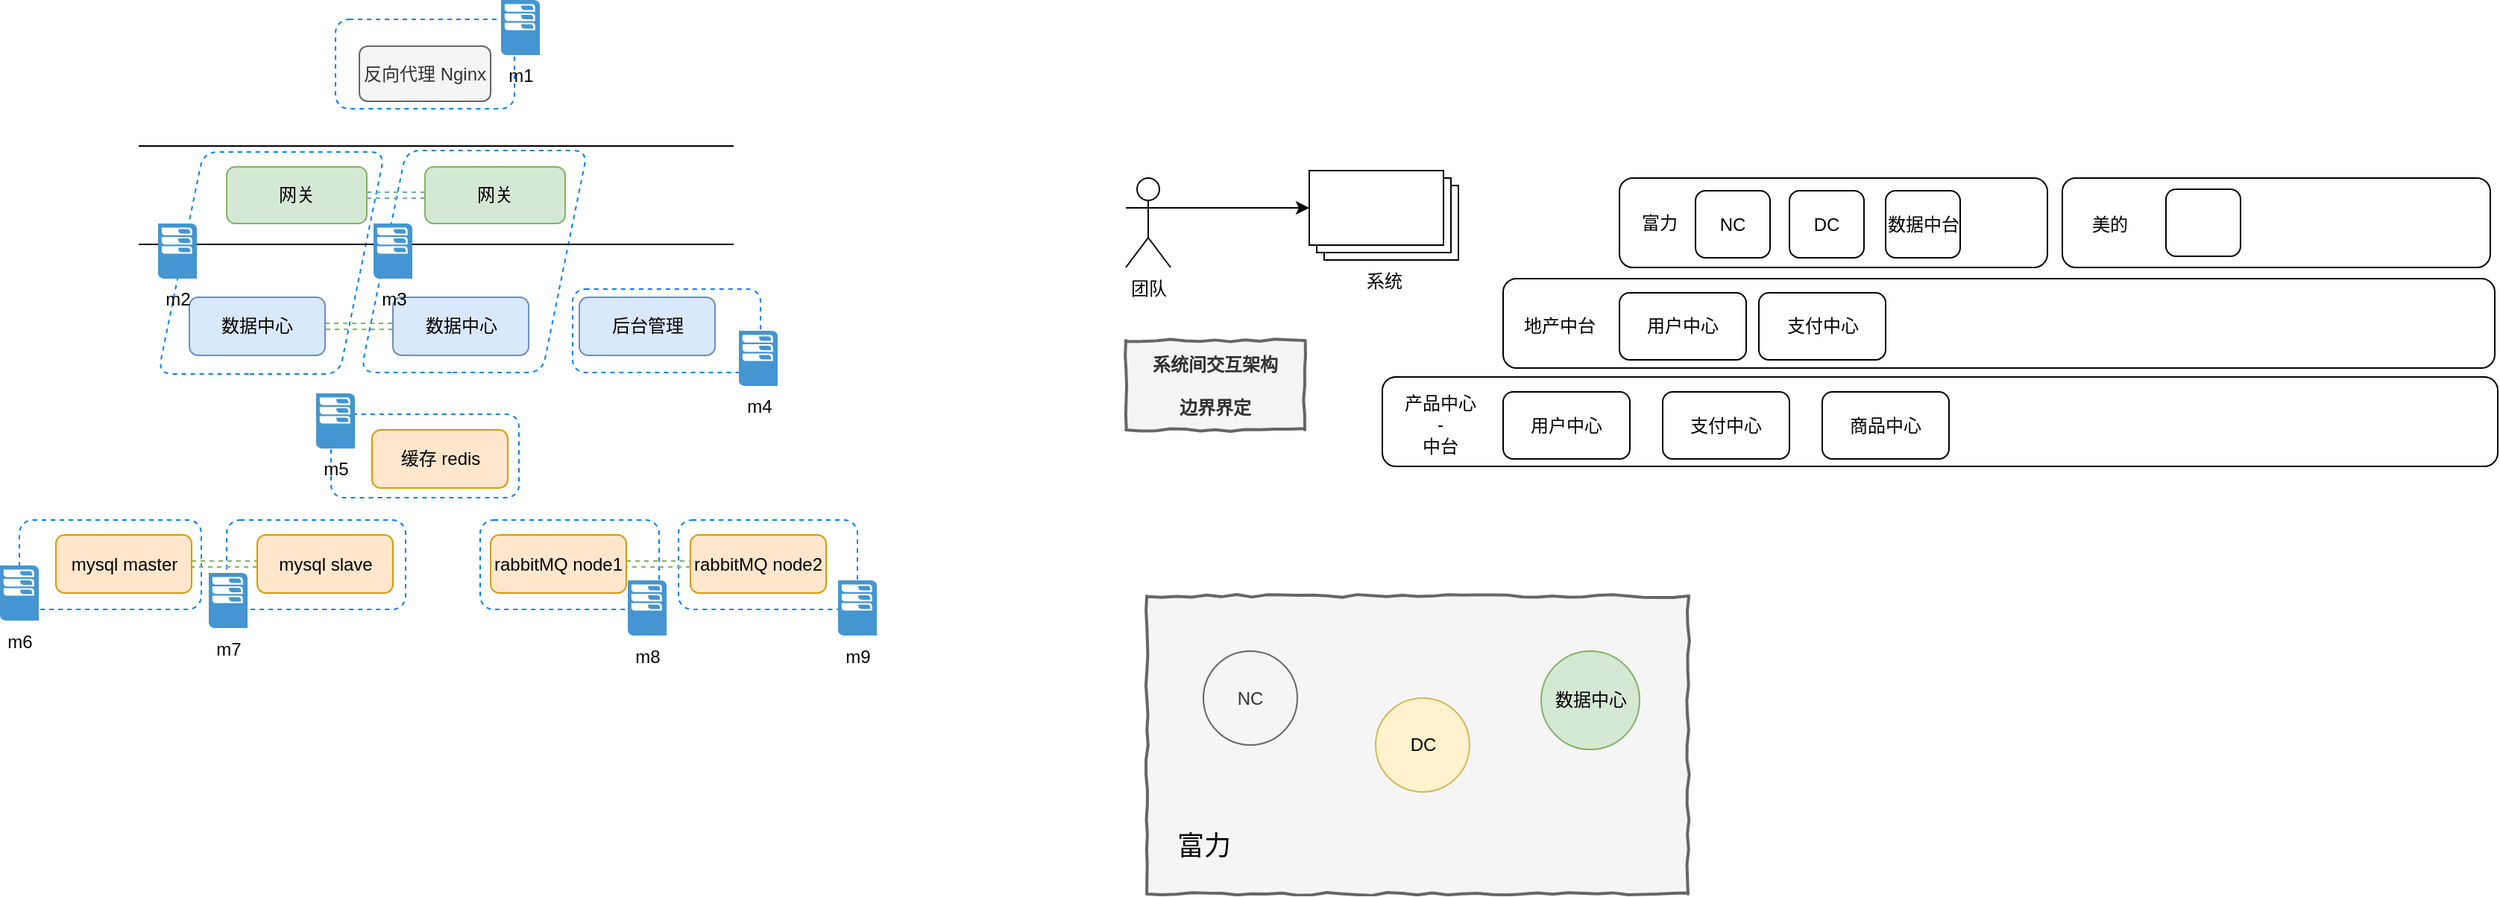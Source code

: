 <mxfile version="10.6.3" type="github"><diagram id="8j4QV6iupwo2BrZy_Bge" name="ç¬¬ 1 é¡µ"><mxGraphModel dx="1337" dy="574" grid="0" gridSize="10" guides="1" tooltips="1" connect="1" arrows="1" fold="1" page="1" pageScale="1" pageWidth="3300" pageHeight="4681" math="0" shadow="0"><root><mxCell id="0"/><mxCell id="1" parent="0"/><mxCell id="tUfepJN6wgVoiMTjJK6x-27" value="" style="html=1;whiteSpace=wrap;comic=1;strokeWidth=2;fontFamily=Comic Sans MS;fontStyle=1;fillColor=#f5f5f5;strokeColor=#666666;fontColor=#333333;" vertex="1" parent="1"><mxGeometry x="888" y="506" width="363" height="200" as="geometry"/></mxCell><mxCell id="m1JuSl54RkbRaj8ku_ya-29" value="" style="rounded=1;whiteSpace=wrap;html=1;dashed=1;strokeColor=#007FFF;fillColor=none;" parent="1" vertex="1"><mxGeometry x="574" y="455" width="120" height="60" as="geometry"/></mxCell><mxCell id="m1JuSl54RkbRaj8ku_ya-28" value="" style="rounded=1;whiteSpace=wrap;html=1;dashed=1;strokeColor=#007FFF;fillColor=none;" parent="1" vertex="1"><mxGeometry x="441" y="455" width="120" height="60" as="geometry"/></mxCell><mxCell id="m1JuSl54RkbRaj8ku_ya-26" value="" style="rounded=1;whiteSpace=wrap;html=1;dashed=1;strokeColor=#007FFF;fillColor=none;" parent="1" vertex="1"><mxGeometry x="132" y="455" width="122" height="60" as="geometry"/></mxCell><mxCell id="m1JuSl54RkbRaj8ku_ya-27" value="" style="rounded=1;whiteSpace=wrap;html=1;dashed=1;strokeColor=#007FFF;fillColor=none;" parent="1" vertex="1"><mxGeometry x="271" y="455" width="120" height="60" as="geometry"/></mxCell><mxCell id="m1JuSl54RkbRaj8ku_ya-23" value="" style="rounded=1;whiteSpace=wrap;html=1;dashed=1;strokeColor=#007FFF;fillColor=none;" parent="1" vertex="1"><mxGeometry x="341" y="384" width="126" height="56" as="geometry"/></mxCell><mxCell id="m1JuSl54RkbRaj8ku_ya-21" value="" style="rounded=1;whiteSpace=wrap;html=1;dashed=1;strokeColor=#007FFF;fillColor=none;" parent="1" vertex="1"><mxGeometry x="503" y="300" width="126" height="56" as="geometry"/></mxCell><mxCell id="m1JuSl54RkbRaj8ku_ya-35" value="" style="shape=parallelogram;perimeter=parallelogramPerimeter;whiteSpace=wrap;html=1;dashed=1;strokeColor=#007FFF;fillColor=none;rounded=1;" parent="1" vertex="1"><mxGeometry x="361" y="207" width="152" height="149" as="geometry"/></mxCell><mxCell id="m1JuSl54RkbRaj8ku_ya-34" value="" style="shape=parallelogram;perimeter=parallelogramPerimeter;whiteSpace=wrap;html=1;dashed=1;strokeColor=#007FFF;fillColor=none;rounded=1;" parent="1" vertex="1"><mxGeometry x="225" y="208" width="152" height="149" as="geometry"/></mxCell><mxCell id="m1JuSl54RkbRaj8ku_ya-1" value="反向代理 Nginx" style="rounded=1;whiteSpace=wrap;html=1;fillColor=#f5f5f5;strokeColor=#666666;fontColor=#333333;" parent="1" vertex="1"><mxGeometry x="360" y="137" width="88" height="37" as="geometry"/></mxCell><mxCell id="m1JuSl54RkbRaj8ku_ya-40" style="edgeStyle=orthogonalEdgeStyle;curved=1;rounded=0;orthogonalLoop=1;jettySize=auto;html=1;exitX=1;exitY=0.5;exitDx=0;exitDy=0;entryX=0;entryY=0.5;entryDx=0;entryDy=0;dashed=1;shape=link;strokeColor=#67AB9F;" parent="1" source="m1JuSl54RkbRaj8ku_ya-2" target="m1JuSl54RkbRaj8ku_ya-3" edge="1"><mxGeometry relative="1" as="geometry"/></mxCell><mxCell id="m1JuSl54RkbRaj8ku_ya-2" value="网关&lt;br&gt;" style="rounded=1;whiteSpace=wrap;html=1;fillColor=#d5e8d4;strokeColor=#82b366;" parent="1" vertex="1"><mxGeometry x="271" y="218" width="94" height="38" as="geometry"/></mxCell><mxCell id="m1JuSl54RkbRaj8ku_ya-3" value="网关&lt;br&gt;" style="rounded=1;whiteSpace=wrap;html=1;fillColor=#d5e8d4;strokeColor=#82b366;" parent="1" vertex="1"><mxGeometry x="404" y="218" width="94" height="38" as="geometry"/></mxCell><mxCell id="m1JuSl54RkbRaj8ku_ya-4" value="" style="shape=link;html=1;width=66;" parent="1" edge="1"><mxGeometry width="50" height="50" relative="1" as="geometry"><mxPoint x="212" y="237" as="sourcePoint"/><mxPoint x="611" y="237" as="targetPoint"/></mxGeometry></mxCell><mxCell id="m1JuSl54RkbRaj8ku_ya-41" style="edgeStyle=orthogonalEdgeStyle;shape=link;curved=1;rounded=0;orthogonalLoop=1;jettySize=auto;html=1;exitX=1;exitY=0.5;exitDx=0;exitDy=0;entryX=0;entryY=0.5;entryDx=0;entryDy=0;dashed=1;fillColor=#d5e8d4;strokeColor=#82b366;" parent="1" source="m1JuSl54RkbRaj8ku_ya-5" target="m1JuSl54RkbRaj8ku_ya-6" edge="1"><mxGeometry relative="1" as="geometry"/></mxCell><mxCell id="m1JuSl54RkbRaj8ku_ya-5" value="数据中心&lt;br&gt;" style="rounded=1;whiteSpace=wrap;html=1;fillColor=#dae8fc;strokeColor=#6c8ebf;" parent="1" vertex="1"><mxGeometry x="246" y="305.5" width="91" height="39" as="geometry"/></mxCell><mxCell id="m1JuSl54RkbRaj8ku_ya-6" value="数据中心&lt;br&gt;" style="rounded=1;whiteSpace=wrap;html=1;fillColor=#dae8fc;strokeColor=#6c8ebf;" parent="1" vertex="1"><mxGeometry x="382.5" y="305.5" width="91" height="39" as="geometry"/></mxCell><mxCell id="m1JuSl54RkbRaj8ku_ya-7" value="后台管理&lt;br&gt;" style="rounded=1;whiteSpace=wrap;html=1;fillColor=#dae8fc;strokeColor=#6c8ebf;" parent="1" vertex="1"><mxGeometry x="507.5" y="305.5" width="91" height="39" as="geometry"/></mxCell><mxCell id="m1JuSl54RkbRaj8ku_ya-9" value="缓存 redis&lt;br&gt;" style="rounded=1;whiteSpace=wrap;html=1;fillColor=#ffe6cc;strokeColor=#d79b00;" parent="1" vertex="1"><mxGeometry x="368.5" y="394.5" width="91" height="39" as="geometry"/></mxCell><mxCell id="m1JuSl54RkbRaj8ku_ya-43" style="edgeStyle=orthogonalEdgeStyle;shape=link;curved=1;rounded=0;orthogonalLoop=1;jettySize=auto;html=1;exitX=1;exitY=0.5;exitDx=0;exitDy=0;entryX=0;entryY=0.5;entryDx=0;entryDy=0;dashed=1;fillColor=#d5e8d4;strokeColor=#82b366;" parent="1" source="m1JuSl54RkbRaj8ku_ya-10" target="m1JuSl54RkbRaj8ku_ya-11" edge="1"><mxGeometry relative="1" as="geometry"/></mxCell><mxCell id="m1JuSl54RkbRaj8ku_ya-10" value="mysql master&lt;br&gt;" style="rounded=1;whiteSpace=wrap;html=1;fillColor=#ffe6cc;strokeColor=#d79b00;" parent="1" vertex="1"><mxGeometry x="156.5" y="465" width="91" height="39" as="geometry"/></mxCell><mxCell id="m1JuSl54RkbRaj8ku_ya-11" value="mysql slave&lt;br&gt;" style="rounded=1;whiteSpace=wrap;html=1;fillColor=#ffe6cc;strokeColor=#d79b00;" parent="1" vertex="1"><mxGeometry x="291.5" y="465" width="91" height="39" as="geometry"/></mxCell><mxCell id="m1JuSl54RkbRaj8ku_ya-44" style="edgeStyle=orthogonalEdgeStyle;shape=link;curved=1;rounded=0;orthogonalLoop=1;jettySize=auto;html=1;exitX=1;exitY=0.5;exitDx=0;exitDy=0;entryX=0;entryY=0.5;entryDx=0;entryDy=0;dashed=1;fillColor=#d5e8d4;strokeColor=#82b366;" parent="1" source="m1JuSl54RkbRaj8ku_ya-12" target="m1JuSl54RkbRaj8ku_ya-13" edge="1"><mxGeometry relative="1" as="geometry"/></mxCell><mxCell id="m1JuSl54RkbRaj8ku_ya-12" value="rabbitMQ node1" style="rounded=1;whiteSpace=wrap;html=1;fillColor=#ffe6cc;strokeColor=#d79b00;" parent="1" vertex="1"><mxGeometry x="448" y="465" width="91" height="39" as="geometry"/></mxCell><mxCell id="m1JuSl54RkbRaj8ku_ya-13" value="rabbitMQ node2" style="rounded=1;whiteSpace=wrap;html=1;fillColor=#ffe6cc;strokeColor=#d79b00;" parent="1" vertex="1"><mxGeometry x="582" y="465" width="91" height="39" as="geometry"/></mxCell><mxCell id="m1JuSl54RkbRaj8ku_ya-19" value="" style="rounded=1;whiteSpace=wrap;html=1;dashed=1;strokeColor=#007FFF;fillColor=none;" parent="1" vertex="1"><mxGeometry x="344" y="119" width="120" height="60" as="geometry"/></mxCell><mxCell id="m1JuSl54RkbRaj8ku_ya-20" value="m1" style="shadow=0;dashed=0;html=1;strokeColor=none;fillColor=#4495D1;labelPosition=center;verticalLabelPosition=bottom;verticalAlign=top;align=center;outlineConnect=0;shape=mxgraph.veeam.2d.esx_esxi;" parent="1" vertex="1"><mxGeometry x="455" y="106" width="26" height="37" as="geometry"/></mxCell><mxCell id="m1JuSl54RkbRaj8ku_ya-24" value="m5" style="shadow=0;dashed=0;html=1;strokeColor=none;fillColor=#4495D1;labelPosition=center;verticalLabelPosition=bottom;verticalAlign=top;align=center;outlineConnect=0;shape=mxgraph.veeam.2d.esx_esxi;" parent="1" vertex="1"><mxGeometry x="331" y="370" width="26" height="37" as="geometry"/></mxCell><mxCell id="m1JuSl54RkbRaj8ku_ya-30" value="m6" style="shadow=0;dashed=0;html=1;strokeColor=none;fillColor=#4495D1;labelPosition=center;verticalLabelPosition=bottom;verticalAlign=top;align=center;outlineConnect=0;shape=mxgraph.veeam.2d.esx_esxi;" parent="1" vertex="1"><mxGeometry x="119" y="485.5" width="26" height="37" as="geometry"/></mxCell><mxCell id="m1JuSl54RkbRaj8ku_ya-31" value="m7" style="shadow=0;dashed=0;html=1;strokeColor=none;fillColor=#4495D1;labelPosition=center;verticalLabelPosition=bottom;verticalAlign=top;align=center;outlineConnect=0;shape=mxgraph.veeam.2d.esx_esxi;" parent="1" vertex="1"><mxGeometry x="259" y="490.5" width="26" height="37" as="geometry"/></mxCell><mxCell id="m1JuSl54RkbRaj8ku_ya-32" value="m8" style="shadow=0;dashed=0;html=1;strokeColor=none;fillColor=#4495D1;labelPosition=center;verticalLabelPosition=bottom;verticalAlign=top;align=center;outlineConnect=0;shape=mxgraph.veeam.2d.esx_esxi;" parent="1" vertex="1"><mxGeometry x="540" y="495.5" width="26" height="37" as="geometry"/></mxCell><mxCell id="m1JuSl54RkbRaj8ku_ya-33" value="m9&lt;br&gt;" style="shadow=0;dashed=0;html=1;strokeColor=none;fillColor=#4495D1;labelPosition=center;verticalLabelPosition=bottom;verticalAlign=top;align=center;outlineConnect=0;shape=mxgraph.veeam.2d.esx_esxi;" parent="1" vertex="1"><mxGeometry x="681" y="495.5" width="26" height="37" as="geometry"/></mxCell><mxCell id="m1JuSl54RkbRaj8ku_ya-36" value="m2" style="shadow=0;dashed=0;html=1;strokeColor=none;fillColor=#4495D1;labelPosition=center;verticalLabelPosition=bottom;verticalAlign=top;align=center;outlineConnect=0;shape=mxgraph.veeam.2d.esx_esxi;" parent="1" vertex="1"><mxGeometry x="225" y="256" width="26" height="37" as="geometry"/></mxCell><mxCell id="m1JuSl54RkbRaj8ku_ya-38" value="m3" style="shadow=0;dashed=0;html=1;strokeColor=none;fillColor=#4495D1;labelPosition=center;verticalLabelPosition=bottom;verticalAlign=top;align=center;outlineConnect=0;shape=mxgraph.veeam.2d.esx_esxi;" parent="1" vertex="1"><mxGeometry x="369.5" y="256" width="26" height="37" as="geometry"/></mxCell><mxCell id="m1JuSl54RkbRaj8ku_ya-39" value="m4&lt;br&gt;" style="shadow=0;dashed=0;html=1;strokeColor=none;fillColor=#4495D1;labelPosition=center;verticalLabelPosition=bottom;verticalAlign=top;align=center;outlineConnect=0;shape=mxgraph.veeam.2d.esx_esxi;" parent="1" vertex="1"><mxGeometry x="614.5" y="328" width="26" height="37" as="geometry"/></mxCell><mxCell id="tUfepJN6wgVoiMTjJK6x-1" value="" style="rounded=1;whiteSpace=wrap;html=1;" vertex="1" parent="1"><mxGeometry x="1046" y="359" width="748" height="60" as="geometry"/></mxCell><mxCell id="tUfepJN6wgVoiMTjJK6x-2" value="用户中心" style="rounded=1;whiteSpace=wrap;html=1;" vertex="1" parent="1"><mxGeometry x="1127" y="369" width="85" height="45" as="geometry"/></mxCell><mxCell id="tUfepJN6wgVoiMTjJK6x-3" value="产品中心&lt;br&gt;-&lt;br&gt;中台&lt;br&gt;&lt;br&gt;" style="text;html=1;strokeColor=none;fillColor=none;align=center;verticalAlign=middle;whiteSpace=wrap;rounded=0;" vertex="1" parent="1"><mxGeometry x="1058" y="388" width="54" height="20" as="geometry"/></mxCell><mxCell id="tUfepJN6wgVoiMTjJK6x-6" value="支付中心" style="rounded=1;whiteSpace=wrap;html=1;" vertex="1" parent="1"><mxGeometry x="1234" y="369" width="85" height="45" as="geometry"/></mxCell><mxCell id="tUfepJN6wgVoiMTjJK6x-7" value="商品中心" style="rounded=1;whiteSpace=wrap;html=1;" vertex="1" parent="1"><mxGeometry x="1341" y="369" width="85" height="45" as="geometry"/></mxCell><mxCell id="tUfepJN6wgVoiMTjJK6x-8" value="" style="rounded=1;whiteSpace=wrap;html=1;" vertex="1" parent="1"><mxGeometry x="1127" y="293" width="665" height="60" as="geometry"/></mxCell><mxCell id="tUfepJN6wgVoiMTjJK6x-9" value="地产中台" style="text;html=1;strokeColor=none;fillColor=none;align=center;verticalAlign=middle;whiteSpace=wrap;rounded=0;" vertex="1" parent="1"><mxGeometry x="1138" y="315" width="54" height="20" as="geometry"/></mxCell><mxCell id="tUfepJN6wgVoiMTjJK6x-10" value="用户中心" style="rounded=1;whiteSpace=wrap;html=1;" vertex="1" parent="1"><mxGeometry x="1205" y="302.5" width="85" height="45" as="geometry"/></mxCell><mxCell id="tUfepJN6wgVoiMTjJK6x-11" value="支付中心" style="rounded=1;whiteSpace=wrap;html=1;" vertex="1" parent="1"><mxGeometry x="1298.5" y="302.5" width="85" height="45" as="geometry"/></mxCell><mxCell id="tUfepJN6wgVoiMTjJK6x-12" value="" style="rounded=1;whiteSpace=wrap;html=1;" vertex="1" parent="1"><mxGeometry x="1205" y="225.5" width="287" height="60" as="geometry"/></mxCell><mxCell id="tUfepJN6wgVoiMTjJK6x-13" value="" style="rounded=1;whiteSpace=wrap;html=1;" vertex="1" parent="1"><mxGeometry x="1502" y="225.5" width="287" height="60" as="geometry"/></mxCell><mxCell id="tUfepJN6wgVoiMTjJK6x-14" value="富力" style="text;html=1;strokeColor=none;fillColor=none;align=center;verticalAlign=middle;whiteSpace=wrap;rounded=0;" vertex="1" parent="1"><mxGeometry x="1212" y="246" width="40" height="20" as="geometry"/></mxCell><mxCell id="tUfepJN6wgVoiMTjJK6x-15" value="NC" style="rounded=1;whiteSpace=wrap;html=1;" vertex="1" parent="1"><mxGeometry x="1256" y="234" width="50" height="45" as="geometry"/></mxCell><mxCell id="tUfepJN6wgVoiMTjJK6x-16" value="DC" style="rounded=1;whiteSpace=wrap;html=1;" vertex="1" parent="1"><mxGeometry x="1319" y="234" width="50" height="45" as="geometry"/></mxCell><mxCell id="tUfepJN6wgVoiMTjJK6x-17" value="数据中台" style="rounded=1;whiteSpace=wrap;html=1;" vertex="1" parent="1"><mxGeometry x="1383.5" y="234" width="50" height="45" as="geometry"/></mxCell><mxCell id="tUfepJN6wgVoiMTjJK6x-20" style="edgeStyle=orthogonalEdgeStyle;rounded=0;orthogonalLoop=1;jettySize=auto;html=1;exitX=1;exitY=0.333;exitDx=0;exitDy=0;exitPerimeter=0;entryX=0;entryY=0;entryDx=0;entryDy=25;entryPerimeter=0;" edge="1" parent="1" source="tUfepJN6wgVoiMTjJK6x-18" target="tUfepJN6wgVoiMTjJK6x-19"><mxGeometry relative="1" as="geometry"/></mxCell><mxCell id="tUfepJN6wgVoiMTjJK6x-18" value="团队" style="shape=umlActor;verticalLabelPosition=bottom;labelBackgroundColor=#ffffff;verticalAlign=top;html=1;outlineConnect=0;" vertex="1" parent="1"><mxGeometry x="874" y="225.5" width="30" height="60" as="geometry"/></mxCell><mxCell id="tUfepJN6wgVoiMTjJK6x-19" value="系统" style="verticalLabelPosition=bottom;verticalAlign=top;html=1;shape=mxgraph.basic.layered_rect;dx=10;outlineConnect=0;" vertex="1" parent="1"><mxGeometry x="997" y="220.5" width="100" height="60" as="geometry"/></mxCell><mxCell id="tUfepJN6wgVoiMTjJK6x-23" value="系统间交互架构&lt;br&gt;&lt;br&gt;边界界定&lt;br&gt;" style="html=1;whiteSpace=wrap;comic=1;strokeWidth=2;fontFamily=Comic Sans MS;fontStyle=1;fillColor=#f5f5f5;strokeColor=#666666;fontColor=#333333;" vertex="1" parent="1"><mxGeometry x="874" y="334.5" width="120" height="60" as="geometry"/></mxCell><mxCell id="tUfepJN6wgVoiMTjJK6x-24" value="DC" style="ellipse;whiteSpace=wrap;html=1;aspect=fixed;fillColor=#fff2cc;strokeColor=#d6b656;" vertex="1" parent="1"><mxGeometry x="1041.5" y="574.5" width="63" height="63" as="geometry"/></mxCell><mxCell id="tUfepJN6wgVoiMTjJK6x-25" value="数据中心" style="ellipse;whiteSpace=wrap;html=1;aspect=fixed;fillColor=#d5e8d4;strokeColor=#82b366;" vertex="1" parent="1"><mxGeometry x="1152.5" y="543" width="66" height="66" as="geometry"/></mxCell><mxCell id="tUfepJN6wgVoiMTjJK6x-28" value="NC" style="ellipse;whiteSpace=wrap;html=1;aspect=fixed;fillColor=#f5f5f5;strokeColor=#666666;fontColor=#333333;" vertex="1" parent="1"><mxGeometry x="926" y="543" width="63" height="63" as="geometry"/></mxCell><mxCell id="tUfepJN6wgVoiMTjJK6x-29" value="美的" style="text;html=1;strokeColor=none;fillColor=none;align=center;verticalAlign=middle;whiteSpace=wrap;rounded=0;" vertex="1" parent="1"><mxGeometry x="1514" y="247" width="40" height="20" as="geometry"/></mxCell><mxCell id="tUfepJN6wgVoiMTjJK6x-31" value="&lt;font style=&quot;font-size: 18px ; font-weight: normal&quot;&gt;富力&lt;/font&gt;" style="text;strokeColor=none;fillColor=none;html=1;fontSize=24;fontStyle=1;verticalAlign=middle;align=center;" vertex="1" parent="1"><mxGeometry x="897" y="652" width="58" height="40" as="geometry"/></mxCell><mxCell id="tUfepJN6wgVoiMTjJK6x-33" value="" style="rounded=1;whiteSpace=wrap;html=1;" vertex="1" parent="1"><mxGeometry x="1571.5" y="233" width="50" height="45" as="geometry"/></mxCell></root></mxGraphModel></diagram></mxfile>